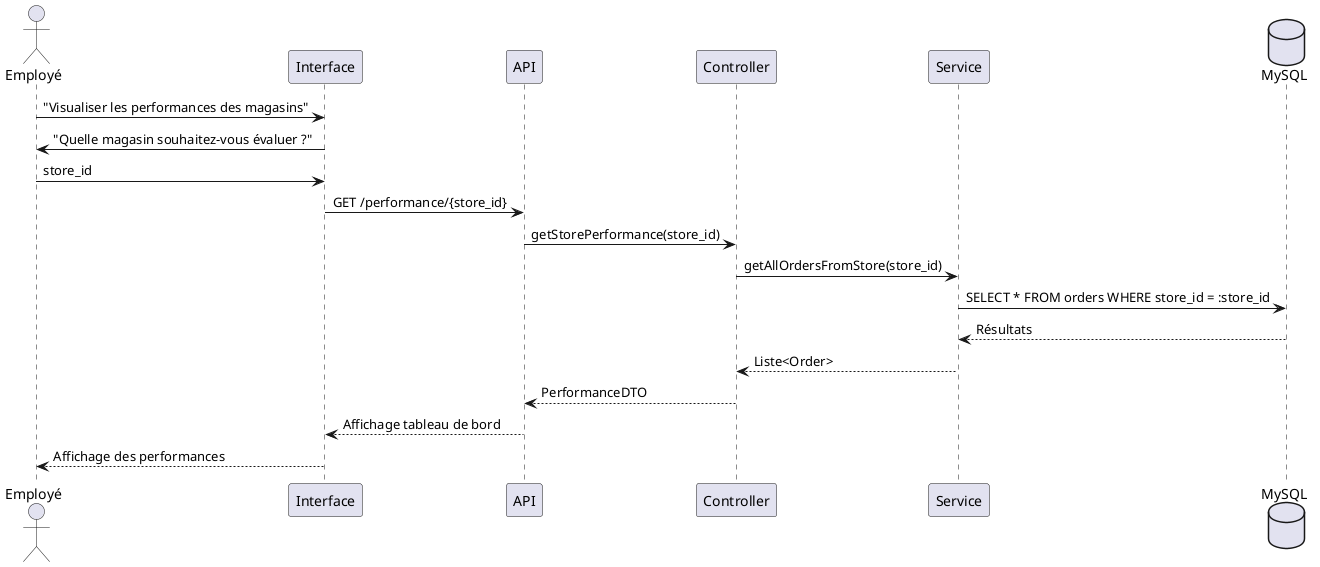 @startuml UC3 - Visualiser les performances des magasins dans un tableau de bord

actor Employé as em
participant Interface as in
participant API as api
participant Controller as co
participant Service as se
database MySQL as db

em -> in : "Visualiser les performances des magasins"
in -> em : "Quelle magasin souhaitez-vous évaluer ?"
em -> in : store_id
in -> api : GET /performance/{store_id}
api -> co : getStorePerformance(store_id)
co -> se : getAllOrdersFromStore(store_id)
se -> db : SELECT * FROM orders WHERE store_id = :store_id
db --> se : Résultats
se --> co : Liste<Order>
co --> api : PerformanceDTO
api --> in : Affichage tableau de bord
in --> em : Affichage des performances

@enduml